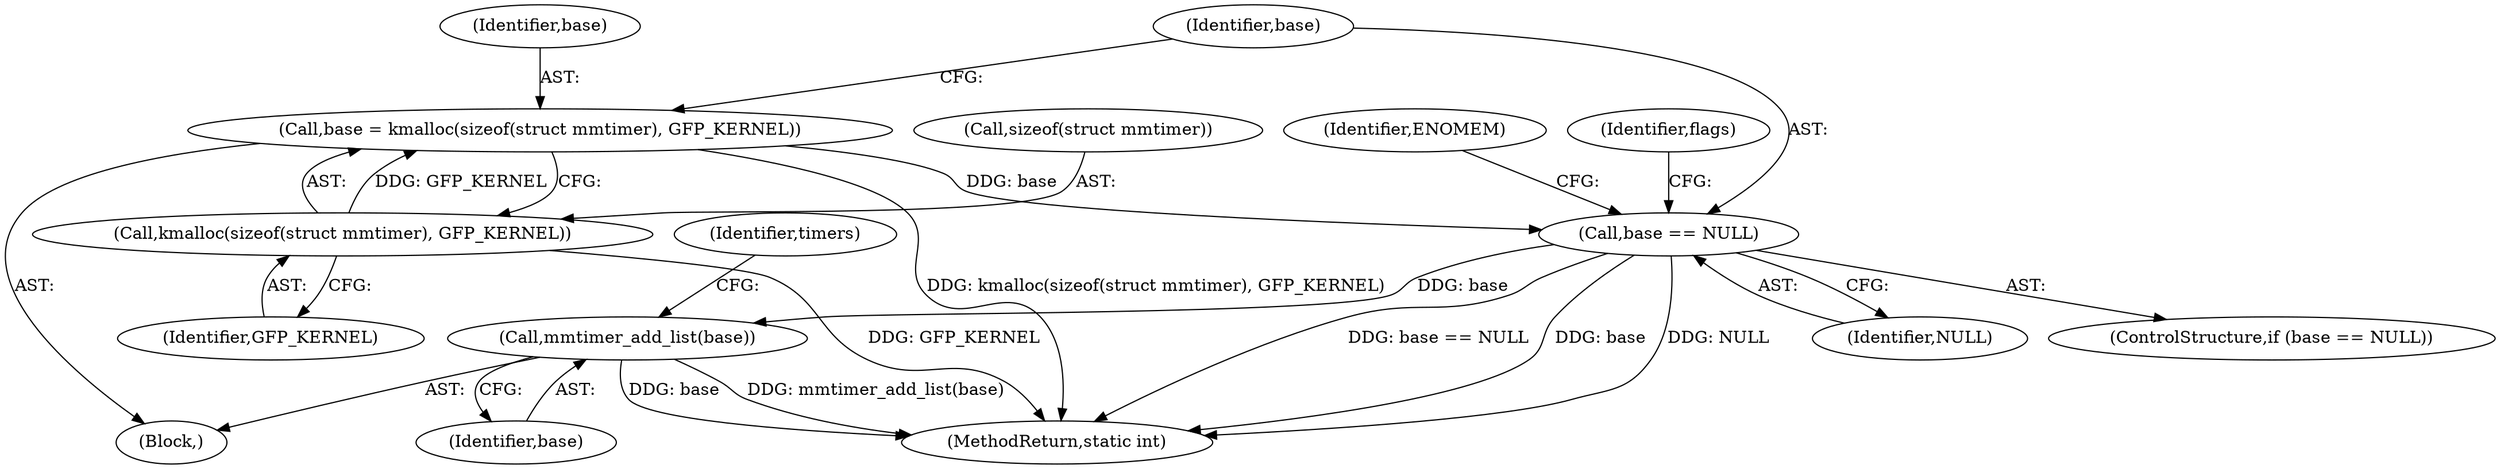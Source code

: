digraph "0_linux_f8bd2258e2d520dff28c855658bd24bdafb5102d_3@API" {
"1000150" [label="(Call,base = kmalloc(sizeof(struct mmtimer), GFP_KERNEL))"];
"1000152" [label="(Call,kmalloc(sizeof(struct mmtimer), GFP_KERNEL))"];
"1000157" [label="(Call,base == NULL)"];
"1000274" [label="(Call,mmtimer_add_list(base))"];
"1000274" [label="(Call,mmtimer_add_list(base))"];
"1000150" [label="(Call,base = kmalloc(sizeof(struct mmtimer), GFP_KERNEL))"];
"1000275" [label="(Identifier,base)"];
"1000280" [label="(Identifier,timers)"];
"1000315" [label="(MethodReturn,static int)"];
"1000156" [label="(ControlStructure,if (base == NULL))"];
"1000153" [label="(Call,sizeof(struct mmtimer))"];
"1000152" [label="(Call,kmalloc(sizeof(struct mmtimer), GFP_KERNEL))"];
"1000162" [label="(Identifier,ENOMEM)"];
"1000114" [label="(Block,)"];
"1000155" [label="(Identifier,GFP_KERNEL)"];
"1000165" [label="(Identifier,flags)"];
"1000151" [label="(Identifier,base)"];
"1000159" [label="(Identifier,NULL)"];
"1000157" [label="(Call,base == NULL)"];
"1000158" [label="(Identifier,base)"];
"1000150" -> "1000114"  [label="AST: "];
"1000150" -> "1000152"  [label="CFG: "];
"1000151" -> "1000150"  [label="AST: "];
"1000152" -> "1000150"  [label="AST: "];
"1000158" -> "1000150"  [label="CFG: "];
"1000150" -> "1000315"  [label="DDG: kmalloc(sizeof(struct mmtimer), GFP_KERNEL)"];
"1000152" -> "1000150"  [label="DDG: GFP_KERNEL"];
"1000150" -> "1000157"  [label="DDG: base"];
"1000152" -> "1000155"  [label="CFG: "];
"1000153" -> "1000152"  [label="AST: "];
"1000155" -> "1000152"  [label="AST: "];
"1000152" -> "1000315"  [label="DDG: GFP_KERNEL"];
"1000157" -> "1000156"  [label="AST: "];
"1000157" -> "1000159"  [label="CFG: "];
"1000158" -> "1000157"  [label="AST: "];
"1000159" -> "1000157"  [label="AST: "];
"1000162" -> "1000157"  [label="CFG: "];
"1000165" -> "1000157"  [label="CFG: "];
"1000157" -> "1000315"  [label="DDG: NULL"];
"1000157" -> "1000315"  [label="DDG: base == NULL"];
"1000157" -> "1000315"  [label="DDG: base"];
"1000157" -> "1000274"  [label="DDG: base"];
"1000274" -> "1000114"  [label="AST: "];
"1000274" -> "1000275"  [label="CFG: "];
"1000275" -> "1000274"  [label="AST: "];
"1000280" -> "1000274"  [label="CFG: "];
"1000274" -> "1000315"  [label="DDG: base"];
"1000274" -> "1000315"  [label="DDG: mmtimer_add_list(base)"];
}
